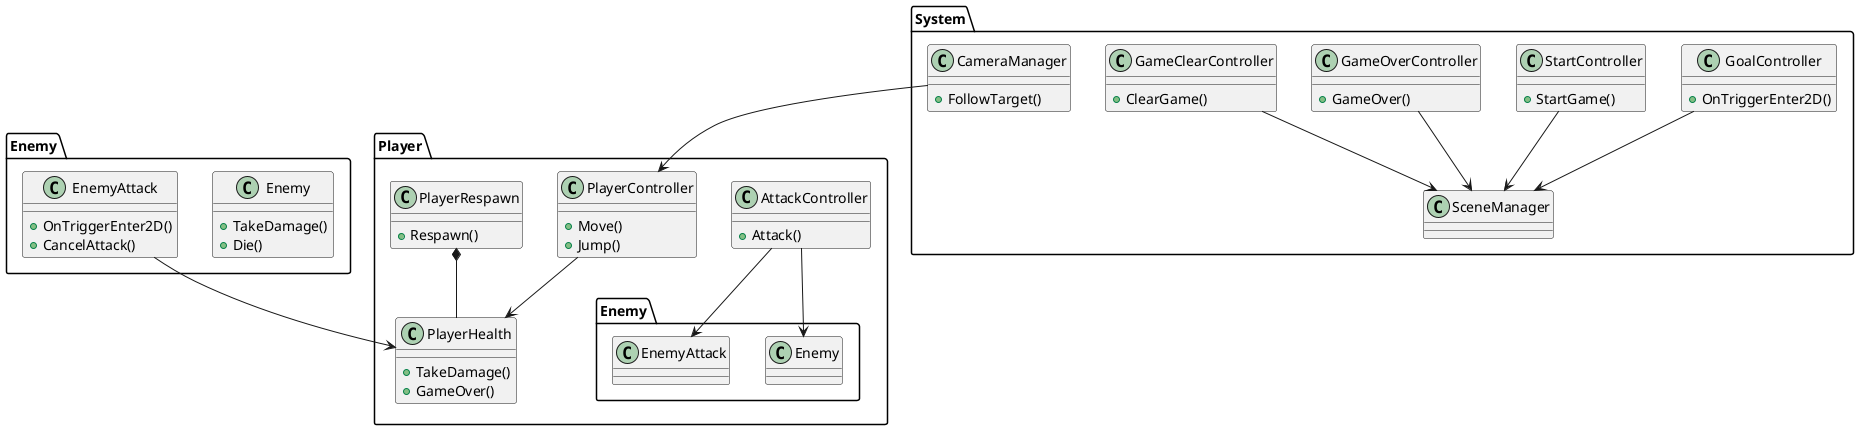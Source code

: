 @startuml 'https://plantuml.com/class-diagram
package Player {

    class PlayerController {
        + Move()
        + Jump()
    }

    class AttackController {
        + Attack()
    }

    class PlayerHealth {
        + TakeDamage()
        + GameOver()
    }

    class PlayerRespawn {
        + Respawn()
    }

    PlayerController --> PlayerHealth
    PlayerRespawn *-- PlayerHealth
    AttackController --> Enemy.Enemy
    AttackController --> Enemy.EnemyAttack
}

package Enemy {

    class Enemy {
        + TakeDamage()
        + Die()
    }

    class EnemyAttack {
        + OnTriggerEnter2D()
        + CancelAttack()
    }

    EnemyAttack --> Player.PlayerHealth
}

package System {

    class CameraManager {
        + FollowTarget()
    }

    class GoalController {
        + OnTriggerEnter2D()
    }

    class StartController {
        + StartGame()
    }

    class GameOverController {
        + GameOver()
    }

    class GameClearController {
        + ClearGame()
    }

    CameraManager --> Player.PlayerController
    GoalController --> "SceneManager"
    StartController --> "SceneManager"
    GameOverController --> "SceneManager"
    GameClearController --> "SceneManager"
}
@enduml